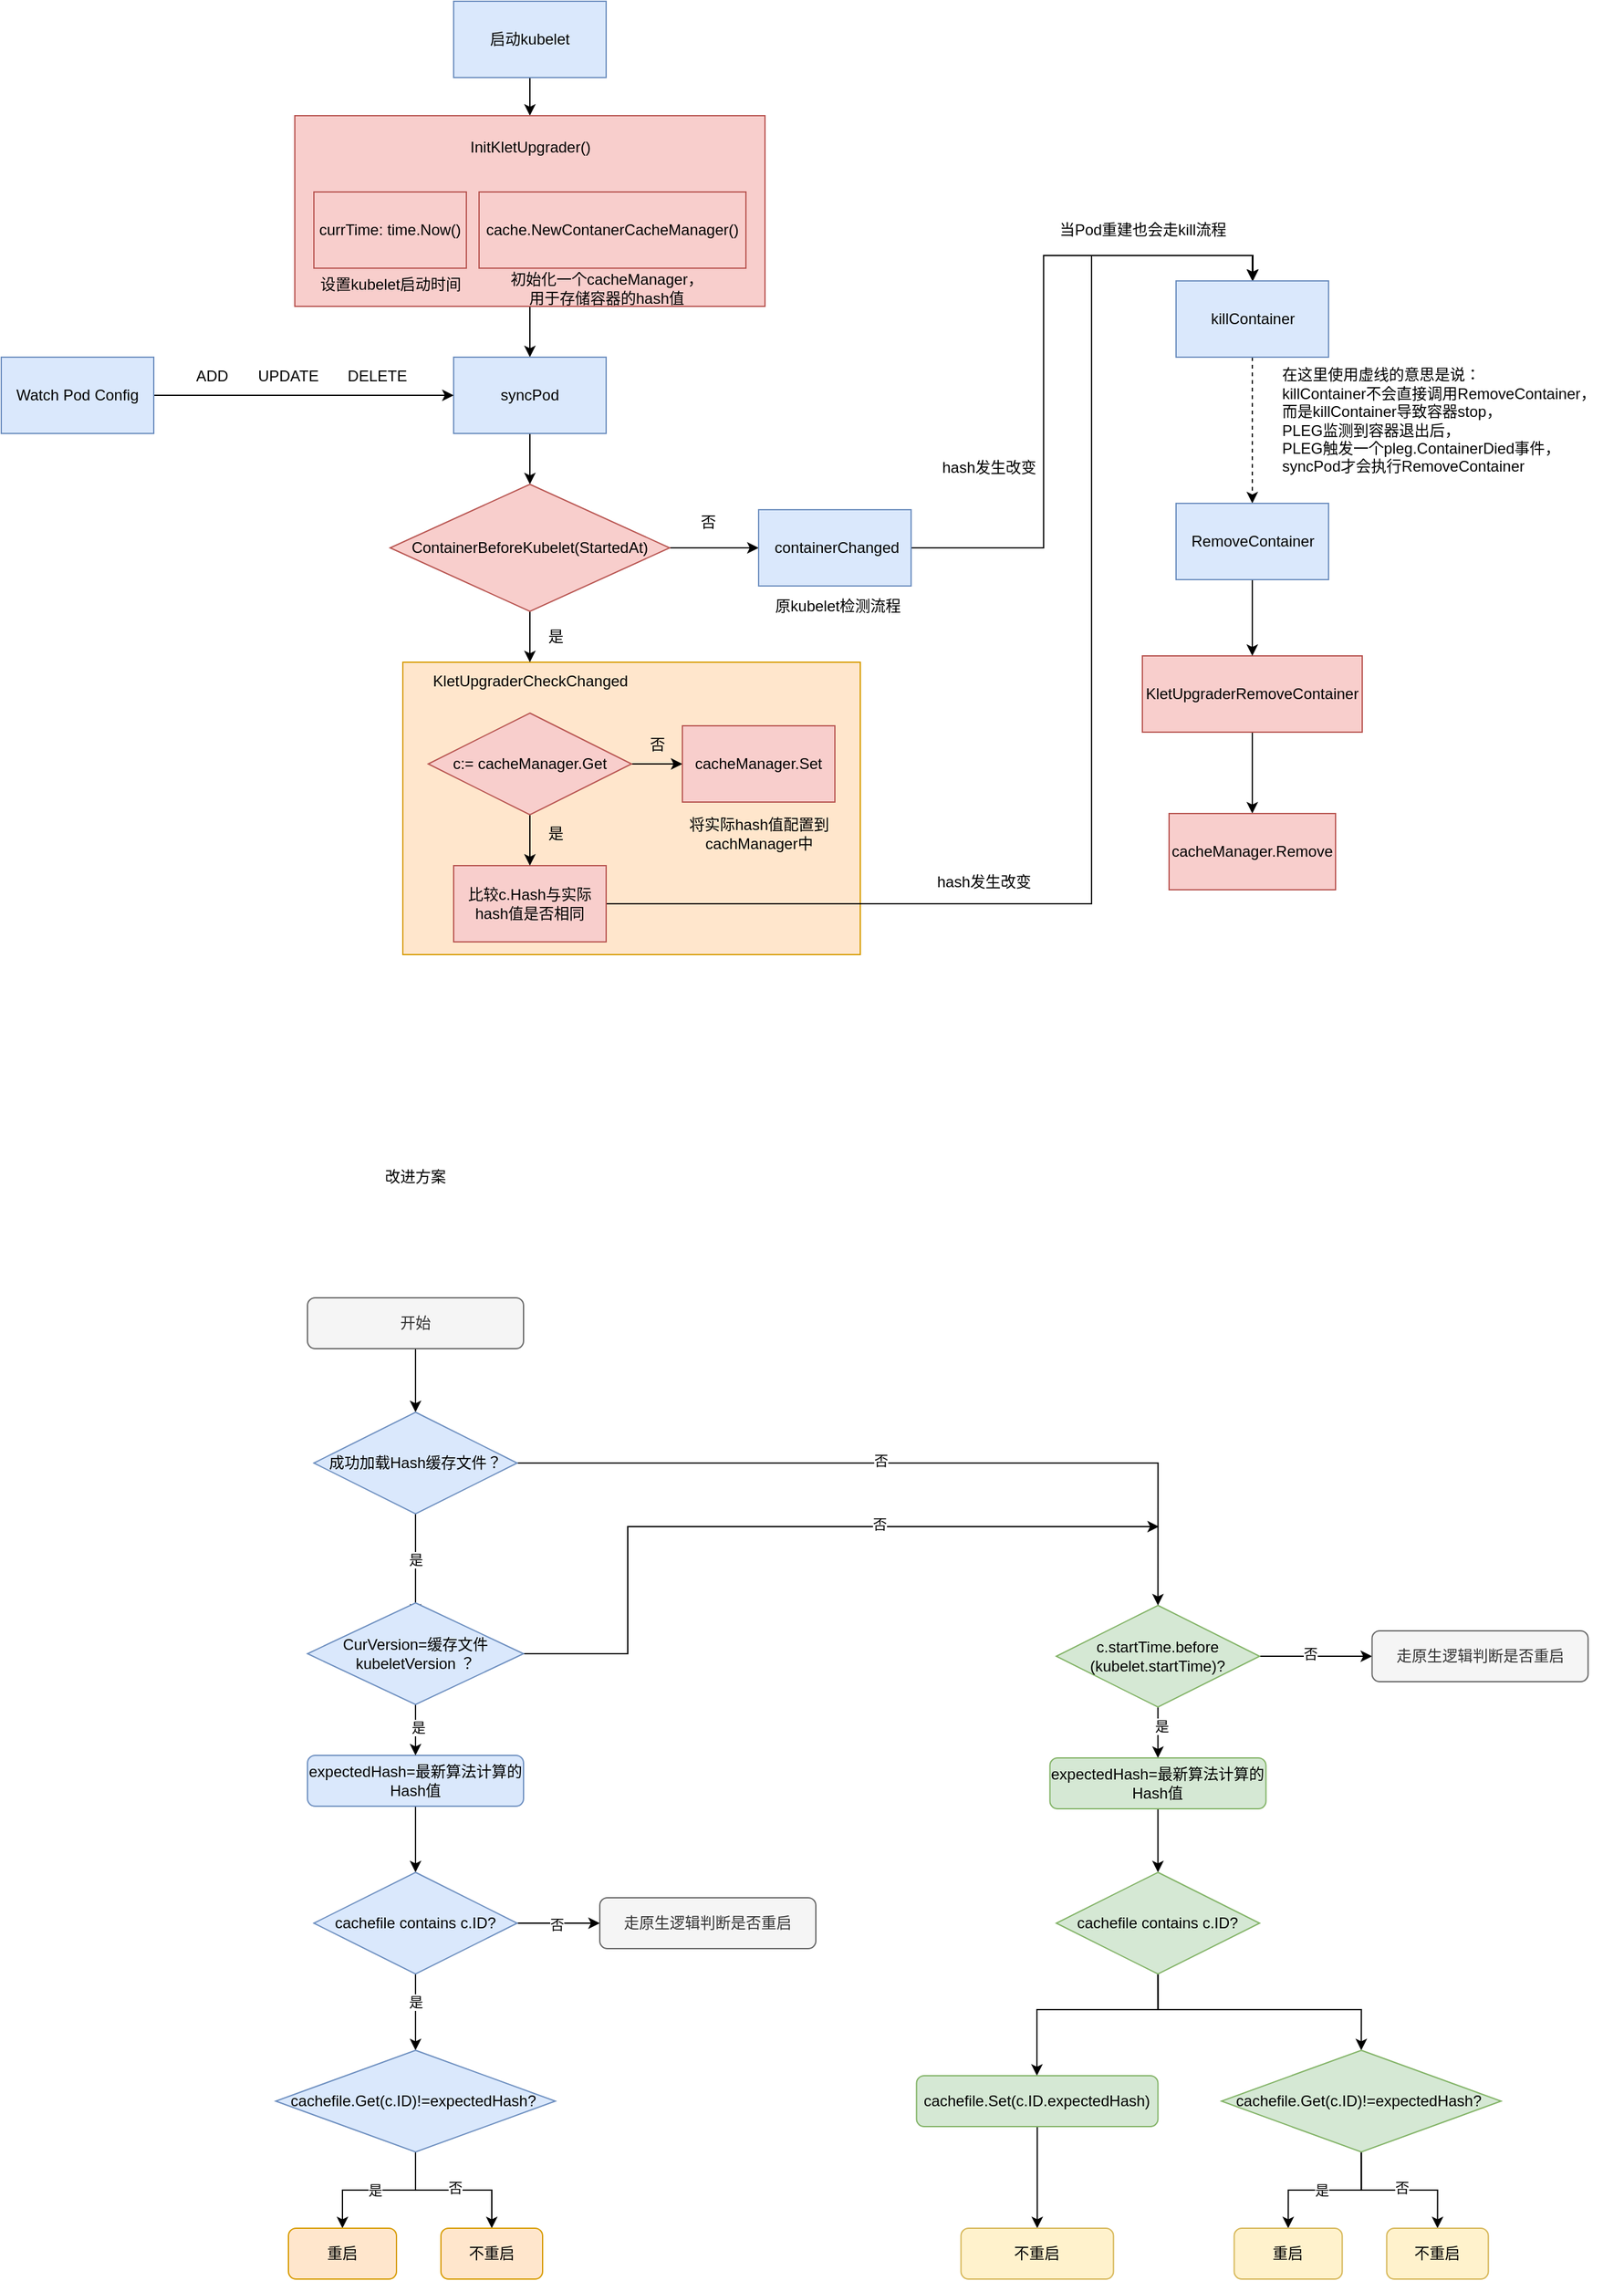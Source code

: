 <mxfile version="22.1.7" type="github">
  <diagram id="X08VomumUoIh8Yne1twp" name="第 1 页">
    <mxGraphModel dx="1646" dy="776" grid="0" gridSize="10" guides="1" tooltips="1" connect="1" arrows="1" fold="1" page="1" pageScale="1" pageWidth="3300" pageHeight="4681" math="0" shadow="0">
      <root>
        <mxCell id="0" />
        <mxCell id="1" parent="0" />
        <mxCell id="TsyQKbCZCgT8LZnBOGjz-36" value="" style="rounded=0;whiteSpace=wrap;html=1;fillColor=#ffe6cc;strokeColor=#d79b00;" parent="1" vertex="1">
          <mxGeometry x="330" y="700" width="360" height="230" as="geometry" />
        </mxCell>
        <mxCell id="TsyQKbCZCgT8LZnBOGjz-11" style="edgeStyle=orthogonalEdgeStyle;rounded=0;orthogonalLoop=1;jettySize=auto;html=1;exitX=0.5;exitY=1;exitDx=0;exitDy=0;entryX=0.5;entryY=0;entryDx=0;entryDy=0;" parent="1" source="TsyQKbCZCgT8LZnBOGjz-1" target="TsyQKbCZCgT8LZnBOGjz-2" edge="1">
          <mxGeometry relative="1" as="geometry" />
        </mxCell>
        <mxCell id="TsyQKbCZCgT8LZnBOGjz-1" value="启动kubelet" style="rounded=0;whiteSpace=wrap;html=1;fillColor=#dae8fc;strokeColor=#6c8ebf;" parent="1" vertex="1">
          <mxGeometry x="370" y="180" width="120" height="60" as="geometry" />
        </mxCell>
        <mxCell id="TsyQKbCZCgT8LZnBOGjz-12" style="edgeStyle=orthogonalEdgeStyle;rounded=0;orthogonalLoop=1;jettySize=auto;html=1;exitX=0.5;exitY=1;exitDx=0;exitDy=0;entryX=0.5;entryY=0;entryDx=0;entryDy=0;" parent="1" source="TsyQKbCZCgT8LZnBOGjz-2" target="TsyQKbCZCgT8LZnBOGjz-3" edge="1">
          <mxGeometry relative="1" as="geometry" />
        </mxCell>
        <mxCell id="TsyQKbCZCgT8LZnBOGjz-2" value="" style="rounded=0;whiteSpace=wrap;html=1;fillColor=#f8cecc;strokeColor=#b85450;" parent="1" vertex="1">
          <mxGeometry x="245" y="270" width="370" height="150" as="geometry" />
        </mxCell>
        <mxCell id="TsyQKbCZCgT8LZnBOGjz-13" style="edgeStyle=orthogonalEdgeStyle;rounded=0;orthogonalLoop=1;jettySize=auto;html=1;exitX=0.5;exitY=1;exitDx=0;exitDy=0;entryX=0.5;entryY=0;entryDx=0;entryDy=0;" parent="1" source="TsyQKbCZCgT8LZnBOGjz-3" target="TsyQKbCZCgT8LZnBOGjz-6" edge="1">
          <mxGeometry relative="1" as="geometry" />
        </mxCell>
        <mxCell id="TsyQKbCZCgT8LZnBOGjz-3" value="syncPod" style="rounded=0;whiteSpace=wrap;html=1;fillColor=#dae8fc;strokeColor=#6c8ebf;" parent="1" vertex="1">
          <mxGeometry x="370" y="460" width="120" height="60" as="geometry" />
        </mxCell>
        <mxCell id="TsyQKbCZCgT8LZnBOGjz-8" style="edgeStyle=orthogonalEdgeStyle;rounded=0;orthogonalLoop=1;jettySize=auto;html=1;exitX=0.5;exitY=1;exitDx=0;exitDy=0;entryX=0.5;entryY=0;entryDx=0;entryDy=0;" parent="1" source="TsyQKbCZCgT8LZnBOGjz-6" edge="1">
          <mxGeometry relative="1" as="geometry">
            <mxPoint x="430" y="700" as="targetPoint" />
          </mxGeometry>
        </mxCell>
        <mxCell id="TsyQKbCZCgT8LZnBOGjz-9" style="edgeStyle=orthogonalEdgeStyle;rounded=0;orthogonalLoop=1;jettySize=auto;html=1;exitX=1;exitY=0.5;exitDx=0;exitDy=0;entryX=0;entryY=0.5;entryDx=0;entryDy=0;" parent="1" source="TsyQKbCZCgT8LZnBOGjz-6" target="TsyQKbCZCgT8LZnBOGjz-7" edge="1">
          <mxGeometry relative="1" as="geometry" />
        </mxCell>
        <mxCell id="TsyQKbCZCgT8LZnBOGjz-6" value="ContainerBeforeKubelet(StartedAt)" style="rhombus;whiteSpace=wrap;html=1;fillColor=#f8cecc;strokeColor=#b85450;" parent="1" vertex="1">
          <mxGeometry x="320" y="560" width="220" height="100" as="geometry" />
        </mxCell>
        <mxCell id="TsyQKbCZCgT8LZnBOGjz-56" style="edgeStyle=orthogonalEdgeStyle;rounded=0;orthogonalLoop=1;jettySize=auto;html=1;exitX=1;exitY=0.5;exitDx=0;exitDy=0;entryX=0.5;entryY=0;entryDx=0;entryDy=0;" parent="1" source="TsyQKbCZCgT8LZnBOGjz-7" target="TsyQKbCZCgT8LZnBOGjz-51" edge="1">
          <mxGeometry relative="1" as="geometry" />
        </mxCell>
        <mxCell id="TsyQKbCZCgT8LZnBOGjz-7" value="&amp;nbsp;containerChanged" style="rounded=0;whiteSpace=wrap;html=1;fillColor=#dae8fc;strokeColor=#6c8ebf;" parent="1" vertex="1">
          <mxGeometry x="610" y="580" width="120" height="60" as="geometry" />
        </mxCell>
        <mxCell id="TsyQKbCZCgT8LZnBOGjz-14" value="否" style="text;html=1;align=center;verticalAlign=middle;resizable=0;points=[];autosize=1;strokeColor=none;fillColor=none;" parent="1" vertex="1">
          <mxGeometry x="550" y="575" width="40" height="30" as="geometry" />
        </mxCell>
        <mxCell id="TsyQKbCZCgT8LZnBOGjz-15" value="是" style="text;html=1;align=center;verticalAlign=middle;resizable=0;points=[];autosize=1;strokeColor=none;fillColor=none;" parent="1" vertex="1">
          <mxGeometry x="430" y="665" width="40" height="30" as="geometry" />
        </mxCell>
        <mxCell id="TsyQKbCZCgT8LZnBOGjz-31" value="currTime: time.Now()" style="rounded=0;whiteSpace=wrap;html=1;fillColor=#f8cecc;strokeColor=#b85450;" parent="1" vertex="1">
          <mxGeometry x="260" y="330" width="120" height="60" as="geometry" />
        </mxCell>
        <mxCell id="TsyQKbCZCgT8LZnBOGjz-32" value="cache.NewContanerCacheManager()" style="rounded=0;whiteSpace=wrap;html=1;fillColor=#f8cecc;strokeColor=#b85450;" parent="1" vertex="1">
          <mxGeometry x="390" y="330" width="210" height="60" as="geometry" />
        </mxCell>
        <mxCell id="TsyQKbCZCgT8LZnBOGjz-33" value="&lt;span style=&quot;&quot;&gt;InitKletUpgrader()&lt;/span&gt;" style="text;html=1;align=center;verticalAlign=middle;resizable=0;points=[];autosize=1;strokeColor=none;fillColor=none;" parent="1" vertex="1">
          <mxGeometry x="370" y="280" width="120" height="30" as="geometry" />
        </mxCell>
        <mxCell id="TsyQKbCZCgT8LZnBOGjz-58" style="edgeStyle=orthogonalEdgeStyle;rounded=0;orthogonalLoop=1;jettySize=auto;html=1;exitX=1;exitY=0.5;exitDx=0;exitDy=0;entryX=0.5;entryY=0;entryDx=0;entryDy=0;" parent="1" source="TsyQKbCZCgT8LZnBOGjz-37" target="TsyQKbCZCgT8LZnBOGjz-51" edge="1">
          <mxGeometry relative="1" as="geometry">
            <Array as="points">
              <mxPoint x="872" y="890" />
              <mxPoint x="872" y="380" />
              <mxPoint x="999" y="380" />
              <mxPoint x="999" y="400" />
            </Array>
          </mxGeometry>
        </mxCell>
        <mxCell id="TsyQKbCZCgT8LZnBOGjz-37" value="比较c.Hash与实际hash值是否相同" style="rounded=0;whiteSpace=wrap;html=1;fillColor=#f8cecc;strokeColor=#b85450;" parent="1" vertex="1">
          <mxGeometry x="370" y="860" width="120" height="60" as="geometry" />
        </mxCell>
        <mxCell id="TsyQKbCZCgT8LZnBOGjz-41" style="edgeStyle=orthogonalEdgeStyle;rounded=0;orthogonalLoop=1;jettySize=auto;html=1;exitX=1;exitY=0.5;exitDx=0;exitDy=0;entryX=0;entryY=0.5;entryDx=0;entryDy=0;" parent="1" source="TsyQKbCZCgT8LZnBOGjz-38" target="TsyQKbCZCgT8LZnBOGjz-39" edge="1">
          <mxGeometry relative="1" as="geometry" />
        </mxCell>
        <mxCell id="TsyQKbCZCgT8LZnBOGjz-42" style="edgeStyle=orthogonalEdgeStyle;rounded=0;orthogonalLoop=1;jettySize=auto;html=1;exitX=0.5;exitY=1;exitDx=0;exitDy=0;entryX=0.5;entryY=0;entryDx=0;entryDy=0;" parent="1" source="TsyQKbCZCgT8LZnBOGjz-38" target="TsyQKbCZCgT8LZnBOGjz-37" edge="1">
          <mxGeometry relative="1" as="geometry" />
        </mxCell>
        <mxCell id="TsyQKbCZCgT8LZnBOGjz-38" value="c:= cacheManager.Get" style="rhombus;whiteSpace=wrap;html=1;fillColor=#f8cecc;strokeColor=#b85450;" parent="1" vertex="1">
          <mxGeometry x="350" y="740" width="160" height="80" as="geometry" />
        </mxCell>
        <mxCell id="TsyQKbCZCgT8LZnBOGjz-39" value="cacheManager.Set" style="rounded=0;whiteSpace=wrap;html=1;fillColor=#f8cecc;strokeColor=#b85450;" parent="1" vertex="1">
          <mxGeometry x="550" y="750" width="120" height="60" as="geometry" />
        </mxCell>
        <mxCell id="TsyQKbCZCgT8LZnBOGjz-40" value="&lt;span style=&quot;&quot;&gt;KletUpgraderCheckChanged&lt;/span&gt;" style="text;html=1;align=center;verticalAlign=middle;resizable=0;points=[];autosize=1;strokeColor=none;fillColor=none;" parent="1" vertex="1">
          <mxGeometry x="340" y="700" width="180" height="30" as="geometry" />
        </mxCell>
        <mxCell id="TsyQKbCZCgT8LZnBOGjz-43" value="是" style="text;html=1;align=center;verticalAlign=middle;resizable=0;points=[];autosize=1;strokeColor=none;fillColor=none;" parent="1" vertex="1">
          <mxGeometry x="430" y="820" width="40" height="30" as="geometry" />
        </mxCell>
        <mxCell id="TsyQKbCZCgT8LZnBOGjz-44" value="否" style="text;html=1;align=center;verticalAlign=middle;resizable=0;points=[];autosize=1;strokeColor=none;fillColor=none;" parent="1" vertex="1">
          <mxGeometry x="510" y="750" width="40" height="30" as="geometry" />
        </mxCell>
        <mxCell id="TsyQKbCZCgT8LZnBOGjz-45" value="将实际hash值配置到&lt;br&gt;cachManager中" style="text;html=1;align=center;verticalAlign=middle;resizable=0;points=[];autosize=1;strokeColor=none;fillColor=none;" parent="1" vertex="1">
          <mxGeometry x="546" y="814.5" width="128" height="41" as="geometry" />
        </mxCell>
        <mxCell id="TsyQKbCZCgT8LZnBOGjz-46" value="设置kubelet启动时间" style="text;html=1;align=center;verticalAlign=middle;resizable=0;points=[];autosize=1;strokeColor=none;fillColor=none;" parent="1" vertex="1">
          <mxGeometry x="255.5" y="390" width="129" height="26" as="geometry" />
        </mxCell>
        <mxCell id="TsyQKbCZCgT8LZnBOGjz-47" value="初始化一个cacheManager，&lt;br&gt;用于存储容器的hash值" style="text;html=1;align=center;verticalAlign=middle;resizable=0;points=[];autosize=1;strokeColor=none;fillColor=none;" parent="1" vertex="1">
          <mxGeometry x="405" y="385" width="169" height="41" as="geometry" />
        </mxCell>
        <mxCell id="TsyQKbCZCgT8LZnBOGjz-48" value="原kubelet检测流程" style="text;html=1;align=center;verticalAlign=middle;resizable=0;points=[];autosize=1;strokeColor=none;fillColor=none;" parent="1" vertex="1">
          <mxGeometry x="613" y="643" width="117" height="26" as="geometry" />
        </mxCell>
        <mxCell id="Ekf6UQXlWdaxA95qZDJb-3" style="edgeStyle=orthogonalEdgeStyle;rounded=0;orthogonalLoop=1;jettySize=auto;html=1;exitX=0.5;exitY=1;exitDx=0;exitDy=0;entryX=0.5;entryY=0;entryDx=0;entryDy=0;dashed=1;" parent="1" source="TsyQKbCZCgT8LZnBOGjz-51" target="Ekf6UQXlWdaxA95qZDJb-1" edge="1">
          <mxGeometry relative="1" as="geometry" />
        </mxCell>
        <mxCell id="TsyQKbCZCgT8LZnBOGjz-51" value="killContainer" style="rounded=0;whiteSpace=wrap;html=1;fillColor=#dae8fc;strokeColor=#6c8ebf;" parent="1" vertex="1">
          <mxGeometry x="938.5" y="400" width="120" height="60" as="geometry" />
        </mxCell>
        <mxCell id="TsyQKbCZCgT8LZnBOGjz-61" style="edgeStyle=orthogonalEdgeStyle;rounded=0;orthogonalLoop=1;jettySize=auto;html=1;exitX=0.5;exitY=1;exitDx=0;exitDy=0;" parent="1" source="TsyQKbCZCgT8LZnBOGjz-52" target="TsyQKbCZCgT8LZnBOGjz-54" edge="1">
          <mxGeometry relative="1" as="geometry" />
        </mxCell>
        <mxCell id="TsyQKbCZCgT8LZnBOGjz-52" value="KletUpgraderRemoveContainer" style="rounded=0;whiteSpace=wrap;html=1;fillColor=#f8cecc;strokeColor=#b85450;" parent="1" vertex="1">
          <mxGeometry x="912" y="695" width="173" height="60" as="geometry" />
        </mxCell>
        <mxCell id="TsyQKbCZCgT8LZnBOGjz-54" value="cacheManager.Remove" style="rounded=0;whiteSpace=wrap;html=1;fillColor=#f8cecc;strokeColor=#b85450;" parent="1" vertex="1">
          <mxGeometry x="933" y="819" width="131" height="60" as="geometry" />
        </mxCell>
        <mxCell id="TsyQKbCZCgT8LZnBOGjz-57" value="hash发生改变" style="text;html=1;align=center;verticalAlign=middle;resizable=0;points=[];autosize=1;strokeColor=none;fillColor=none;" parent="1" vertex="1">
          <mxGeometry x="745" y="534" width="92" height="26" as="geometry" />
        </mxCell>
        <mxCell id="TsyQKbCZCgT8LZnBOGjz-59" value="hash发生改变" style="text;html=1;align=center;verticalAlign=middle;resizable=0;points=[];autosize=1;strokeColor=none;fillColor=none;" parent="1" vertex="1">
          <mxGeometry x="741" y="860" width="92" height="26" as="geometry" />
        </mxCell>
        <mxCell id="TsyQKbCZCgT8LZnBOGjz-62" value="当Pod重建也会走kill流程" style="text;html=1;align=center;verticalAlign=middle;resizable=0;points=[];autosize=1;strokeColor=none;fillColor=none;" parent="1" vertex="1">
          <mxGeometry x="837" y="347" width="149" height="26" as="geometry" />
        </mxCell>
        <mxCell id="xDdGaNGWfIoi0RZwzz1z-3" style="edgeStyle=orthogonalEdgeStyle;rounded=0;orthogonalLoop=1;jettySize=auto;html=1;exitX=1;exitY=0.5;exitDx=0;exitDy=0;entryX=0;entryY=0.5;entryDx=0;entryDy=0;" parent="1" source="xDdGaNGWfIoi0RZwzz1z-2" target="TsyQKbCZCgT8LZnBOGjz-3" edge="1">
          <mxGeometry relative="1" as="geometry" />
        </mxCell>
        <mxCell id="xDdGaNGWfIoi0RZwzz1z-2" value="Watch Pod Config" style="rounded=0;whiteSpace=wrap;html=1;fillColor=#dae8fc;strokeColor=#6c8ebf;" parent="1" vertex="1">
          <mxGeometry x="14" y="460" width="120" height="60" as="geometry" />
        </mxCell>
        <mxCell id="xDdGaNGWfIoi0RZwzz1z-4" value="ADD" style="text;html=1;strokeColor=none;fillColor=none;align=center;verticalAlign=middle;whiteSpace=wrap;rounded=0;" parent="1" vertex="1">
          <mxGeometry x="150" y="460" width="60" height="30" as="geometry" />
        </mxCell>
        <mxCell id="xDdGaNGWfIoi0RZwzz1z-5" value="UPDATE" style="text;html=1;strokeColor=none;fillColor=none;align=center;verticalAlign=middle;whiteSpace=wrap;rounded=0;" parent="1" vertex="1">
          <mxGeometry x="210" y="460" width="60" height="30" as="geometry" />
        </mxCell>
        <mxCell id="xDdGaNGWfIoi0RZwzz1z-6" value="DELETE" style="text;html=1;strokeColor=none;fillColor=none;align=center;verticalAlign=middle;whiteSpace=wrap;rounded=0;" parent="1" vertex="1">
          <mxGeometry x="280" y="460" width="60" height="30" as="geometry" />
        </mxCell>
        <mxCell id="Ekf6UQXlWdaxA95qZDJb-4" style="edgeStyle=orthogonalEdgeStyle;rounded=0;orthogonalLoop=1;jettySize=auto;html=1;exitX=0.5;exitY=1;exitDx=0;exitDy=0;entryX=0.5;entryY=0;entryDx=0;entryDy=0;" parent="1" source="Ekf6UQXlWdaxA95qZDJb-1" target="TsyQKbCZCgT8LZnBOGjz-52" edge="1">
          <mxGeometry relative="1" as="geometry" />
        </mxCell>
        <mxCell id="Ekf6UQXlWdaxA95qZDJb-1" value="RemoveContainer" style="rounded=0;whiteSpace=wrap;html=1;fillColor=#dae8fc;strokeColor=#6c8ebf;" parent="1" vertex="1">
          <mxGeometry x="938.5" y="575" width="120" height="60" as="geometry" />
        </mxCell>
        <mxCell id="Ekf6UQXlWdaxA95qZDJb-5" value="在这里使用虚线的意思是说：&lt;br&gt;killContainer不会直接调用RemoveContainer，&lt;br&gt;而是killContainer导致容器stop，&lt;br&gt;PLEG监测到容器退出后，&lt;br&gt;PLEG触发一个pleg.ContainerDied事件，&lt;br&gt;syncPod才会执行RemoveContainer" style="text;html=1;align=left;verticalAlign=middle;resizable=0;points=[];autosize=1;strokeColor=none;fillColor=none;" parent="1" vertex="1">
          <mxGeometry x="1020" y="460" width="270" height="100" as="geometry" />
        </mxCell>
        <mxCell id="SOO87dWuf3kkd2oeQRvu-1" value="改进方案" style="text;html=1;strokeColor=none;fillColor=none;align=center;verticalAlign=middle;whiteSpace=wrap;rounded=0;" vertex="1" parent="1">
          <mxGeometry x="310" y="1090" width="60" height="30" as="geometry" />
        </mxCell>
        <mxCell id="SOO87dWuf3kkd2oeQRvu-9" style="edgeStyle=orthogonalEdgeStyle;rounded=0;orthogonalLoop=1;jettySize=auto;html=1;exitX=0.5;exitY=1;exitDx=0;exitDy=0;entryX=0.5;entryY=0;entryDx=0;entryDy=0;" edge="1" parent="1" source="SOO87dWuf3kkd2oeQRvu-3" target="SOO87dWuf3kkd2oeQRvu-8">
          <mxGeometry relative="1" as="geometry" />
        </mxCell>
        <mxCell id="SOO87dWuf3kkd2oeQRvu-3" value="开始" style="rounded=1;whiteSpace=wrap;html=1;fillColor=#f5f5f5;fontColor=#333333;strokeColor=#666666;" vertex="1" parent="1">
          <mxGeometry x="255" y="1200" width="170" height="40" as="geometry" />
        </mxCell>
        <mxCell id="SOO87dWuf3kkd2oeQRvu-6" style="edgeStyle=orthogonalEdgeStyle;rounded=0;orthogonalLoop=1;jettySize=auto;html=1;exitX=1;exitY=0.5;exitDx=0;exitDy=0;entryX=0;entryY=0.5;entryDx=0;entryDy=0;" edge="1" parent="1" source="SOO87dWuf3kkd2oeQRvu-4" target="SOO87dWuf3kkd2oeQRvu-5">
          <mxGeometry relative="1" as="geometry" />
        </mxCell>
        <mxCell id="SOO87dWuf3kkd2oeQRvu-64" value="否" style="edgeLabel;html=1;align=center;verticalAlign=middle;resizable=0;points=[];" vertex="1" connectable="0" parent="SOO87dWuf3kkd2oeQRvu-6">
          <mxGeometry x="-0.115" y="2" relative="1" as="geometry">
            <mxPoint as="offset" />
          </mxGeometry>
        </mxCell>
        <mxCell id="SOO87dWuf3kkd2oeQRvu-29" style="edgeStyle=orthogonalEdgeStyle;rounded=0;orthogonalLoop=1;jettySize=auto;html=1;exitX=0.5;exitY=1;exitDx=0;exitDy=0;entryX=0.5;entryY=0;entryDx=0;entryDy=0;" edge="1" parent="1" source="SOO87dWuf3kkd2oeQRvu-4" target="SOO87dWuf3kkd2oeQRvu-18">
          <mxGeometry relative="1" as="geometry" />
        </mxCell>
        <mxCell id="SOO87dWuf3kkd2oeQRvu-63" value="是" style="edgeLabel;html=1;align=center;verticalAlign=middle;resizable=0;points=[];" vertex="1" connectable="0" parent="SOO87dWuf3kkd2oeQRvu-29">
          <mxGeometry x="-0.28" y="2" relative="1" as="geometry">
            <mxPoint as="offset" />
          </mxGeometry>
        </mxCell>
        <mxCell id="SOO87dWuf3kkd2oeQRvu-4" value="c.startTime.before&lt;br&gt;(kubelet.startTime)?" style="rhombus;whiteSpace=wrap;html=1;fillColor=#d5e8d4;strokeColor=#82b366;" vertex="1" parent="1">
          <mxGeometry x="844.25" y="1442" width="160" height="80" as="geometry" />
        </mxCell>
        <mxCell id="SOO87dWuf3kkd2oeQRvu-5" value="走原生逻辑判断是否重启" style="rounded=1;whiteSpace=wrap;html=1;fillColor=#f5f5f5;fontColor=#333333;strokeColor=#666666;" vertex="1" parent="1">
          <mxGeometry x="1092.75" y="1462" width="170" height="40" as="geometry" />
        </mxCell>
        <mxCell id="SOO87dWuf3kkd2oeQRvu-12" style="edgeStyle=orthogonalEdgeStyle;rounded=0;orthogonalLoop=1;jettySize=auto;html=1;exitX=1;exitY=0.5;exitDx=0;exitDy=0;entryX=0.5;entryY=0;entryDx=0;entryDy=0;" edge="1" parent="1" source="SOO87dWuf3kkd2oeQRvu-8" target="SOO87dWuf3kkd2oeQRvu-4">
          <mxGeometry relative="1" as="geometry" />
        </mxCell>
        <mxCell id="SOO87dWuf3kkd2oeQRvu-47" value="否" style="edgeLabel;html=1;align=center;verticalAlign=middle;resizable=0;points=[];" vertex="1" connectable="0" parent="SOO87dWuf3kkd2oeQRvu-12">
          <mxGeometry x="-0.072" y="3" relative="1" as="geometry">
            <mxPoint y="1" as="offset" />
          </mxGeometry>
        </mxCell>
        <mxCell id="SOO87dWuf3kkd2oeQRvu-23" style="edgeStyle=orthogonalEdgeStyle;rounded=0;orthogonalLoop=1;jettySize=auto;html=1;exitX=0.5;exitY=1;exitDx=0;exitDy=0;entryX=0.5;entryY=0;entryDx=0;entryDy=0;" edge="1" parent="1" source="SOO87dWuf3kkd2oeQRvu-8">
          <mxGeometry relative="1" as="geometry">
            <mxPoint x="340" y="1450" as="targetPoint" />
          </mxGeometry>
        </mxCell>
        <mxCell id="SOO87dWuf3kkd2oeQRvu-26" value="是" style="edgeLabel;html=1;align=center;verticalAlign=middle;resizable=0;points=[];" vertex="1" connectable="0" parent="SOO87dWuf3kkd2oeQRvu-23">
          <mxGeometry x="-0.106" relative="1" as="geometry">
            <mxPoint as="offset" />
          </mxGeometry>
        </mxCell>
        <mxCell id="SOO87dWuf3kkd2oeQRvu-8" value="成功加载Hash缓存文件？" style="rhombus;whiteSpace=wrap;html=1;fillColor=#dae8fc;strokeColor=#6c8ebf;" vertex="1" parent="1">
          <mxGeometry x="260" y="1290" width="160" height="80" as="geometry" />
        </mxCell>
        <mxCell id="SOO87dWuf3kkd2oeQRvu-34" style="edgeStyle=orthogonalEdgeStyle;rounded=0;orthogonalLoop=1;jettySize=auto;html=1;exitX=0.5;exitY=1;exitDx=0;exitDy=0;entryX=0.5;entryY=0;entryDx=0;entryDy=0;" edge="1" parent="1" source="SOO87dWuf3kkd2oeQRvu-18" target="SOO87dWuf3kkd2oeQRvu-31">
          <mxGeometry relative="1" as="geometry" />
        </mxCell>
        <mxCell id="SOO87dWuf3kkd2oeQRvu-18" value="expectedHash=最新算法计算的Hash值" style="rounded=1;whiteSpace=wrap;html=1;fillColor=#d5e8d4;strokeColor=#82b366;" vertex="1" parent="1">
          <mxGeometry x="839.25" y="1562" width="170" height="40" as="geometry" />
        </mxCell>
        <mxCell id="SOO87dWuf3kkd2oeQRvu-21" style="edgeStyle=orthogonalEdgeStyle;rounded=0;orthogonalLoop=1;jettySize=auto;html=1;exitX=0.5;exitY=1;exitDx=0;exitDy=0;entryX=0.5;entryY=0;entryDx=0;entryDy=0;" edge="1" parent="1" source="SOO87dWuf3kkd2oeQRvu-19" target="SOO87dWuf3kkd2oeQRvu-20">
          <mxGeometry relative="1" as="geometry" />
        </mxCell>
        <mxCell id="SOO87dWuf3kkd2oeQRvu-19" value="expectedHash=最新算法计算的Hash值" style="rounded=1;whiteSpace=wrap;html=1;fillColor=#dae8fc;strokeColor=#6c8ebf;" vertex="1" parent="1">
          <mxGeometry x="255" y="1560" width="170" height="40" as="geometry" />
        </mxCell>
        <mxCell id="SOO87dWuf3kkd2oeQRvu-58" style="edgeStyle=orthogonalEdgeStyle;rounded=0;orthogonalLoop=1;jettySize=auto;html=1;exitX=0.5;exitY=1;exitDx=0;exitDy=0;entryX=0.5;entryY=0;entryDx=0;entryDy=0;" edge="1" parent="1" source="SOO87dWuf3kkd2oeQRvu-20" target="SOO87dWuf3kkd2oeQRvu-55">
          <mxGeometry relative="1" as="geometry" />
        </mxCell>
        <mxCell id="SOO87dWuf3kkd2oeQRvu-59" value="是" style="edgeLabel;html=1;align=center;verticalAlign=middle;resizable=0;points=[];" vertex="1" connectable="0" parent="SOO87dWuf3kkd2oeQRvu-58">
          <mxGeometry x="-0.283" relative="1" as="geometry">
            <mxPoint as="offset" />
          </mxGeometry>
        </mxCell>
        <mxCell id="SOO87dWuf3kkd2oeQRvu-65" style="edgeStyle=orthogonalEdgeStyle;rounded=0;orthogonalLoop=1;jettySize=auto;html=1;exitX=1;exitY=0.5;exitDx=0;exitDy=0;entryX=0;entryY=0.5;entryDx=0;entryDy=0;" edge="1" parent="1" source="SOO87dWuf3kkd2oeQRvu-20" target="SOO87dWuf3kkd2oeQRvu-49">
          <mxGeometry relative="1" as="geometry" />
        </mxCell>
        <mxCell id="SOO87dWuf3kkd2oeQRvu-66" value="否" style="edgeLabel;html=1;align=center;verticalAlign=middle;resizable=0;points=[];" vertex="1" connectable="0" parent="SOO87dWuf3kkd2oeQRvu-65">
          <mxGeometry x="-0.059" y="-1" relative="1" as="geometry">
            <mxPoint as="offset" />
          </mxGeometry>
        </mxCell>
        <mxCell id="SOO87dWuf3kkd2oeQRvu-20" value="cachefile contains c.ID?" style="rhombus;whiteSpace=wrap;html=1;fillColor=#dae8fc;strokeColor=#6c8ebf;" vertex="1" parent="1">
          <mxGeometry x="260" y="1652" width="160" height="80" as="geometry" />
        </mxCell>
        <mxCell id="SOO87dWuf3kkd2oeQRvu-27" style="edgeStyle=orthogonalEdgeStyle;rounded=0;orthogonalLoop=1;jettySize=auto;html=1;exitX=1;exitY=0.5;exitDx=0;exitDy=0;" edge="1" parent="1" source="SOO87dWuf3kkd2oeQRvu-25">
          <mxGeometry relative="1" as="geometry">
            <mxPoint x="925" y="1380" as="targetPoint" />
            <mxPoint x="430" y="1480" as="sourcePoint" />
            <Array as="points">
              <mxPoint x="507" y="1480" />
              <mxPoint x="507" y="1380" />
            </Array>
          </mxGeometry>
        </mxCell>
        <mxCell id="SOO87dWuf3kkd2oeQRvu-61" value="否" style="edgeLabel;html=1;align=center;verticalAlign=middle;resizable=0;points=[];" vertex="1" connectable="0" parent="SOO87dWuf3kkd2oeQRvu-27">
          <mxGeometry x="0.267" y="2" relative="1" as="geometry">
            <mxPoint as="offset" />
          </mxGeometry>
        </mxCell>
        <mxCell id="SOO87dWuf3kkd2oeQRvu-30" style="edgeStyle=orthogonalEdgeStyle;rounded=0;orthogonalLoop=1;jettySize=auto;html=1;exitX=0.5;exitY=1;exitDx=0;exitDy=0;entryX=0.5;entryY=0;entryDx=0;entryDy=0;" edge="1" parent="1" source="SOO87dWuf3kkd2oeQRvu-25" target="SOO87dWuf3kkd2oeQRvu-19">
          <mxGeometry relative="1" as="geometry" />
        </mxCell>
        <mxCell id="SOO87dWuf3kkd2oeQRvu-62" value="是" style="edgeLabel;html=1;align=center;verticalAlign=middle;resizable=0;points=[];" vertex="1" connectable="0" parent="SOO87dWuf3kkd2oeQRvu-30">
          <mxGeometry x="-0.1" y="2" relative="1" as="geometry">
            <mxPoint as="offset" />
          </mxGeometry>
        </mxCell>
        <mxCell id="SOO87dWuf3kkd2oeQRvu-25" value="CurVersion=缓存文件&lt;br&gt;kubeletVersion ？" style="rhombus;whiteSpace=wrap;html=1;fillColor=#dae8fc;strokeColor=#6c8ebf;" vertex="1" parent="1">
          <mxGeometry x="255" y="1440" width="170" height="80" as="geometry" />
        </mxCell>
        <mxCell id="SOO87dWuf3kkd2oeQRvu-39" style="edgeStyle=orthogonalEdgeStyle;rounded=0;orthogonalLoop=1;jettySize=auto;html=1;exitX=0.5;exitY=1;exitDx=0;exitDy=0;" edge="1" parent="1" source="SOO87dWuf3kkd2oeQRvu-31" target="SOO87dWuf3kkd2oeQRvu-32">
          <mxGeometry relative="1" as="geometry">
            <Array as="points">
              <mxPoint x="924" y="1760" />
              <mxPoint x="829" y="1760" />
            </Array>
          </mxGeometry>
        </mxCell>
        <mxCell id="SOO87dWuf3kkd2oeQRvu-40" style="edgeStyle=orthogonalEdgeStyle;rounded=0;orthogonalLoop=1;jettySize=auto;html=1;exitX=0.5;exitY=1;exitDx=0;exitDy=0;entryX=0.5;entryY=0;entryDx=0;entryDy=0;" edge="1" parent="1" source="SOO87dWuf3kkd2oeQRvu-31" target="SOO87dWuf3kkd2oeQRvu-33">
          <mxGeometry relative="1" as="geometry">
            <Array as="points">
              <mxPoint x="924" y="1760" />
              <mxPoint x="1084" y="1760" />
            </Array>
          </mxGeometry>
        </mxCell>
        <mxCell id="SOO87dWuf3kkd2oeQRvu-31" value="cachefile contains c.ID?" style="rhombus;whiteSpace=wrap;html=1;fillColor=#d5e8d4;strokeColor=#82b366;" vertex="1" parent="1">
          <mxGeometry x="844.25" y="1652" width="160" height="80" as="geometry" />
        </mxCell>
        <mxCell id="SOO87dWuf3kkd2oeQRvu-67" style="edgeStyle=orthogonalEdgeStyle;rounded=0;orthogonalLoop=1;jettySize=auto;html=1;exitX=0.5;exitY=1;exitDx=0;exitDy=0;" edge="1" parent="1" source="SOO87dWuf3kkd2oeQRvu-32" target="SOO87dWuf3kkd2oeQRvu-36">
          <mxGeometry relative="1" as="geometry" />
        </mxCell>
        <mxCell id="SOO87dWuf3kkd2oeQRvu-32" value="cachefile.Set(c.ID.expectedHash)" style="rounded=1;whiteSpace=wrap;html=1;fillColor=#d5e8d4;strokeColor=#82b366;" vertex="1" parent="1">
          <mxGeometry x="734.25" y="1812" width="190" height="40" as="geometry" />
        </mxCell>
        <mxCell id="SOO87dWuf3kkd2oeQRvu-42" style="edgeStyle=orthogonalEdgeStyle;rounded=0;orthogonalLoop=1;jettySize=auto;html=1;exitX=0.5;exitY=1;exitDx=0;exitDy=0;entryX=0.5;entryY=0;entryDx=0;entryDy=0;" edge="1" parent="1" source="SOO87dWuf3kkd2oeQRvu-33" target="SOO87dWuf3kkd2oeQRvu-37">
          <mxGeometry relative="1" as="geometry" />
        </mxCell>
        <mxCell id="SOO87dWuf3kkd2oeQRvu-44" value="是" style="edgeLabel;html=1;align=center;verticalAlign=middle;resizable=0;points=[];" vertex="1" connectable="0" parent="SOO87dWuf3kkd2oeQRvu-42">
          <mxGeometry x="0.055" relative="1" as="geometry">
            <mxPoint as="offset" />
          </mxGeometry>
        </mxCell>
        <mxCell id="SOO87dWuf3kkd2oeQRvu-43" style="edgeStyle=orthogonalEdgeStyle;rounded=0;orthogonalLoop=1;jettySize=auto;html=1;exitX=0.5;exitY=1;exitDx=0;exitDy=0;entryX=0.5;entryY=0;entryDx=0;entryDy=0;" edge="1" parent="1" source="SOO87dWuf3kkd2oeQRvu-33" target="SOO87dWuf3kkd2oeQRvu-38">
          <mxGeometry relative="1" as="geometry" />
        </mxCell>
        <mxCell id="SOO87dWuf3kkd2oeQRvu-45" value="否" style="edgeLabel;html=1;align=center;verticalAlign=middle;resizable=0;points=[];" vertex="1" connectable="0" parent="SOO87dWuf3kkd2oeQRvu-43">
          <mxGeometry x="0.017" y="2" relative="1" as="geometry">
            <mxPoint as="offset" />
          </mxGeometry>
        </mxCell>
        <mxCell id="SOO87dWuf3kkd2oeQRvu-33" value="cachefile.Get(c.ID)!=expectedHash?&amp;nbsp;" style="rhombus;whiteSpace=wrap;html=1;fillColor=#d5e8d4;strokeColor=#82b366;" vertex="1" parent="1">
          <mxGeometry x="974.25" y="1792" width="220" height="80" as="geometry" />
        </mxCell>
        <mxCell id="SOO87dWuf3kkd2oeQRvu-36" value="不重启" style="rounded=1;whiteSpace=wrap;html=1;fillColor=#fff2cc;strokeColor=#d6b656;" vertex="1" parent="1">
          <mxGeometry x="769.25" y="1932" width="120" height="40" as="geometry" />
        </mxCell>
        <mxCell id="SOO87dWuf3kkd2oeQRvu-37" value="&lt;span style=&quot;font-weight: 400;&quot;&gt;重启&lt;/span&gt;" style="rounded=1;whiteSpace=wrap;html=1;fontStyle=1;fillColor=#fff2cc;strokeColor=#d6b656;" vertex="1" parent="1">
          <mxGeometry x="984.25" y="1932" width="85" height="40" as="geometry" />
        </mxCell>
        <mxCell id="SOO87dWuf3kkd2oeQRvu-38" value="&lt;span style=&quot;font-weight: normal;&quot;&gt;不重启&lt;/span&gt;" style="rounded=1;whiteSpace=wrap;html=1;fontStyle=1;fillColor=#fff2cc;strokeColor=#d6b656;" vertex="1" parent="1">
          <mxGeometry x="1104.25" y="1932" width="80" height="40" as="geometry" />
        </mxCell>
        <mxCell id="SOO87dWuf3kkd2oeQRvu-49" value="走原生逻辑判断是否重启" style="rounded=1;whiteSpace=wrap;html=1;fillColor=#f5f5f5;fontColor=#333333;strokeColor=#666666;" vertex="1" parent="1">
          <mxGeometry x="485" y="1672" width="170" height="40" as="geometry" />
        </mxCell>
        <mxCell id="SOO87dWuf3kkd2oeQRvu-51" style="edgeStyle=orthogonalEdgeStyle;rounded=0;orthogonalLoop=1;jettySize=auto;html=1;exitX=0.5;exitY=1;exitDx=0;exitDy=0;entryX=0.5;entryY=0;entryDx=0;entryDy=0;" edge="1" parent="1" source="SOO87dWuf3kkd2oeQRvu-55" target="SOO87dWuf3kkd2oeQRvu-56">
          <mxGeometry relative="1" as="geometry" />
        </mxCell>
        <mxCell id="SOO87dWuf3kkd2oeQRvu-52" value="是" style="edgeLabel;html=1;align=center;verticalAlign=middle;resizable=0;points=[];" vertex="1" connectable="0" parent="SOO87dWuf3kkd2oeQRvu-51">
          <mxGeometry x="0.055" relative="1" as="geometry">
            <mxPoint as="offset" />
          </mxGeometry>
        </mxCell>
        <mxCell id="SOO87dWuf3kkd2oeQRvu-53" style="edgeStyle=orthogonalEdgeStyle;rounded=0;orthogonalLoop=1;jettySize=auto;html=1;exitX=0.5;exitY=1;exitDx=0;exitDy=0;entryX=0.5;entryY=0;entryDx=0;entryDy=0;" edge="1" parent="1" source="SOO87dWuf3kkd2oeQRvu-55" target="SOO87dWuf3kkd2oeQRvu-57">
          <mxGeometry relative="1" as="geometry" />
        </mxCell>
        <mxCell id="SOO87dWuf3kkd2oeQRvu-54" value="否" style="edgeLabel;html=1;align=center;verticalAlign=middle;resizable=0;points=[];" vertex="1" connectable="0" parent="SOO87dWuf3kkd2oeQRvu-53">
          <mxGeometry x="0.017" y="2" relative="1" as="geometry">
            <mxPoint as="offset" />
          </mxGeometry>
        </mxCell>
        <mxCell id="SOO87dWuf3kkd2oeQRvu-55" value="cachefile.Get(c.ID)!=expectedHash?&amp;nbsp;" style="rhombus;whiteSpace=wrap;html=1;fillColor=#dae8fc;strokeColor=#6c8ebf;" vertex="1" parent="1">
          <mxGeometry x="230" y="1792" width="220" height="80" as="geometry" />
        </mxCell>
        <mxCell id="SOO87dWuf3kkd2oeQRvu-56" value="&lt;span style=&quot;font-weight: 400;&quot;&gt;重启&lt;/span&gt;" style="rounded=1;whiteSpace=wrap;html=1;fontStyle=1;fillColor=#ffe6cc;strokeColor=#d79b00;" vertex="1" parent="1">
          <mxGeometry x="240" y="1932" width="85" height="40" as="geometry" />
        </mxCell>
        <mxCell id="SOO87dWuf3kkd2oeQRvu-57" value="&lt;span style=&quot;font-weight: normal;&quot;&gt;不重启&lt;/span&gt;" style="rounded=1;whiteSpace=wrap;html=1;fontStyle=1;fillColor=#ffe6cc;strokeColor=#d79b00;" vertex="1" parent="1">
          <mxGeometry x="360" y="1932" width="80" height="40" as="geometry" />
        </mxCell>
      </root>
    </mxGraphModel>
  </diagram>
</mxfile>
